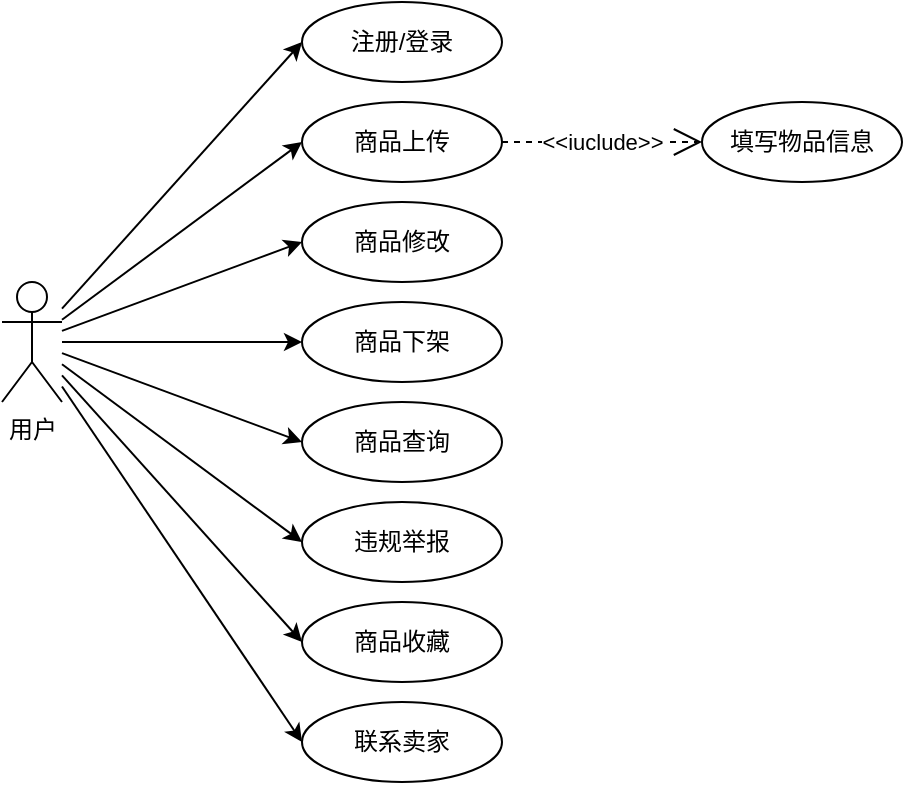 <mxfile version="17.4.5" type="github">
  <diagram id="SgNEkMDI_VbB_sijDgXb" name="第 1 页">
    <mxGraphModel dx="712" dy="410" grid="1" gridSize="10" guides="1" tooltips="1" connect="1" arrows="1" fold="1" page="1" pageScale="1" pageWidth="1169" pageHeight="827" math="0" shadow="0">
      <root>
        <mxCell id="0" />
        <mxCell id="1" parent="0" />
        <mxCell id="dasy1t-AyHuhQtvnnFCc-14" style="rounded=0;orthogonalLoop=1;jettySize=auto;html=1;entryX=0;entryY=0.5;entryDx=0;entryDy=0;fontSize=11;" edge="1" parent="1" source="dasy1t-AyHuhQtvnnFCc-1" target="dasy1t-AyHuhQtvnnFCc-2">
          <mxGeometry relative="1" as="geometry" />
        </mxCell>
        <mxCell id="dasy1t-AyHuhQtvnnFCc-15" style="edgeStyle=none;rounded=0;orthogonalLoop=1;jettySize=auto;html=1;entryX=0;entryY=0.5;entryDx=0;entryDy=0;fontSize=11;" edge="1" parent="1" source="dasy1t-AyHuhQtvnnFCc-1" target="dasy1t-AyHuhQtvnnFCc-3">
          <mxGeometry relative="1" as="geometry" />
        </mxCell>
        <mxCell id="dasy1t-AyHuhQtvnnFCc-16" style="edgeStyle=none;rounded=0;orthogonalLoop=1;jettySize=auto;html=1;entryX=0;entryY=0.5;entryDx=0;entryDy=0;fontSize=11;" edge="1" parent="1" source="dasy1t-AyHuhQtvnnFCc-1" target="dasy1t-AyHuhQtvnnFCc-4">
          <mxGeometry relative="1" as="geometry" />
        </mxCell>
        <mxCell id="dasy1t-AyHuhQtvnnFCc-17" style="edgeStyle=none;rounded=0;orthogonalLoop=1;jettySize=auto;html=1;entryX=0;entryY=0.5;entryDx=0;entryDy=0;fontSize=11;" edge="1" parent="1" source="dasy1t-AyHuhQtvnnFCc-1" target="dasy1t-AyHuhQtvnnFCc-5">
          <mxGeometry relative="1" as="geometry" />
        </mxCell>
        <mxCell id="dasy1t-AyHuhQtvnnFCc-18" style="edgeStyle=none;rounded=0;orthogonalLoop=1;jettySize=auto;html=1;entryX=0;entryY=0.5;entryDx=0;entryDy=0;fontSize=11;" edge="1" parent="1" source="dasy1t-AyHuhQtvnnFCc-1" target="dasy1t-AyHuhQtvnnFCc-6">
          <mxGeometry relative="1" as="geometry" />
        </mxCell>
        <mxCell id="dasy1t-AyHuhQtvnnFCc-19" style="edgeStyle=none;rounded=0;orthogonalLoop=1;jettySize=auto;html=1;entryX=0;entryY=0.5;entryDx=0;entryDy=0;fontSize=11;" edge="1" parent="1" source="dasy1t-AyHuhQtvnnFCc-1" target="dasy1t-AyHuhQtvnnFCc-7">
          <mxGeometry relative="1" as="geometry" />
        </mxCell>
        <mxCell id="dasy1t-AyHuhQtvnnFCc-20" style="edgeStyle=none;rounded=0;orthogonalLoop=1;jettySize=auto;html=1;entryX=0;entryY=0.5;entryDx=0;entryDy=0;fontSize=11;" edge="1" parent="1" source="dasy1t-AyHuhQtvnnFCc-1" target="dasy1t-AyHuhQtvnnFCc-8">
          <mxGeometry relative="1" as="geometry" />
        </mxCell>
        <mxCell id="dasy1t-AyHuhQtvnnFCc-21" style="edgeStyle=none;rounded=0;orthogonalLoop=1;jettySize=auto;html=1;entryX=0;entryY=0.5;entryDx=0;entryDy=0;fontSize=11;" edge="1" parent="1" source="dasy1t-AyHuhQtvnnFCc-1" target="dasy1t-AyHuhQtvnnFCc-9">
          <mxGeometry relative="1" as="geometry" />
        </mxCell>
        <mxCell id="dasy1t-AyHuhQtvnnFCc-1" value="用户" style="shape=umlActor;verticalLabelPosition=bottom;verticalAlign=top;html=1;" vertex="1" parent="1">
          <mxGeometry x="260" y="180" width="30" height="60" as="geometry" />
        </mxCell>
        <mxCell id="dasy1t-AyHuhQtvnnFCc-2" value="注册/登录" style="ellipse;whiteSpace=wrap;html=1;" vertex="1" parent="1">
          <mxGeometry x="410" y="40" width="100" height="40" as="geometry" />
        </mxCell>
        <mxCell id="dasy1t-AyHuhQtvnnFCc-3" value="商品上传" style="ellipse;whiteSpace=wrap;html=1;" vertex="1" parent="1">
          <mxGeometry x="410" y="90" width="100" height="40" as="geometry" />
        </mxCell>
        <mxCell id="dasy1t-AyHuhQtvnnFCc-4" value="商品修改" style="ellipse;whiteSpace=wrap;html=1;" vertex="1" parent="1">
          <mxGeometry x="410" y="140" width="100" height="40" as="geometry" />
        </mxCell>
        <mxCell id="dasy1t-AyHuhQtvnnFCc-5" value="商品下架" style="ellipse;whiteSpace=wrap;html=1;" vertex="1" parent="1">
          <mxGeometry x="410" y="190" width="100" height="40" as="geometry" />
        </mxCell>
        <mxCell id="dasy1t-AyHuhQtvnnFCc-6" value="商品查询" style="ellipse;whiteSpace=wrap;html=1;" vertex="1" parent="1">
          <mxGeometry x="410" y="240" width="100" height="40" as="geometry" />
        </mxCell>
        <mxCell id="dasy1t-AyHuhQtvnnFCc-7" value="违规举报" style="ellipse;whiteSpace=wrap;html=1;" vertex="1" parent="1">
          <mxGeometry x="410" y="290" width="100" height="40" as="geometry" />
        </mxCell>
        <mxCell id="dasy1t-AyHuhQtvnnFCc-8" value="商品收藏" style="ellipse;whiteSpace=wrap;html=1;" vertex="1" parent="1">
          <mxGeometry x="410" y="340" width="100" height="40" as="geometry" />
        </mxCell>
        <mxCell id="dasy1t-AyHuhQtvnnFCc-9" value="联系卖家" style="ellipse;whiteSpace=wrap;html=1;" vertex="1" parent="1">
          <mxGeometry x="410" y="390" width="100" height="40" as="geometry" />
        </mxCell>
        <mxCell id="dasy1t-AyHuhQtvnnFCc-10" value="填写物品信息" style="ellipse;whiteSpace=wrap;html=1;" vertex="1" parent="1">
          <mxGeometry x="610" y="90" width="100" height="40" as="geometry" />
        </mxCell>
        <mxCell id="dasy1t-AyHuhQtvnnFCc-12" value="&lt;font style=&quot;font-size: 11px&quot;&gt;&amp;lt;&amp;lt;iuclude&amp;gt;&amp;gt;&lt;/font&gt;" style="endArrow=open;endSize=12;dashed=1;html=1;rounded=0;exitX=1;exitY=0.5;exitDx=0;exitDy=0;entryX=0;entryY=0.5;entryDx=0;entryDy=0;" edge="1" parent="1" source="dasy1t-AyHuhQtvnnFCc-3" target="dasy1t-AyHuhQtvnnFCc-10">
          <mxGeometry width="160" relative="1" as="geometry">
            <mxPoint x="510" y="190" as="sourcePoint" />
            <mxPoint x="670" y="190" as="targetPoint" />
          </mxGeometry>
        </mxCell>
      </root>
    </mxGraphModel>
  </diagram>
</mxfile>
